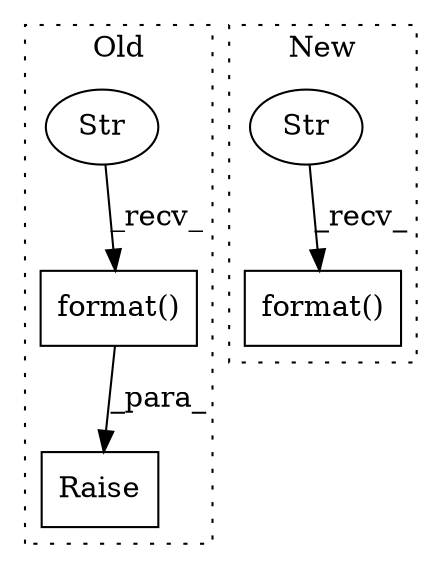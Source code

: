 digraph G {
subgraph cluster0 {
1 [label="format()" a="75" s="1243,1294" l="39,1" shape="box"];
3 [label="Str" a="66" s="1243" l="31" shape="ellipse"];
5 [label="Raise" a="91" s="1226" l="6" shape="box"];
label = "Old";
style="dotted";
}
subgraph cluster1 {
2 [label="format()" a="75" s="2415,2464" l="38,1" shape="box"];
4 [label="Str" a="66" s="2415" l="30" shape="ellipse"];
label = "New";
style="dotted";
}
1 -> 5 [label="_para_"];
3 -> 1 [label="_recv_"];
4 -> 2 [label="_recv_"];
}
